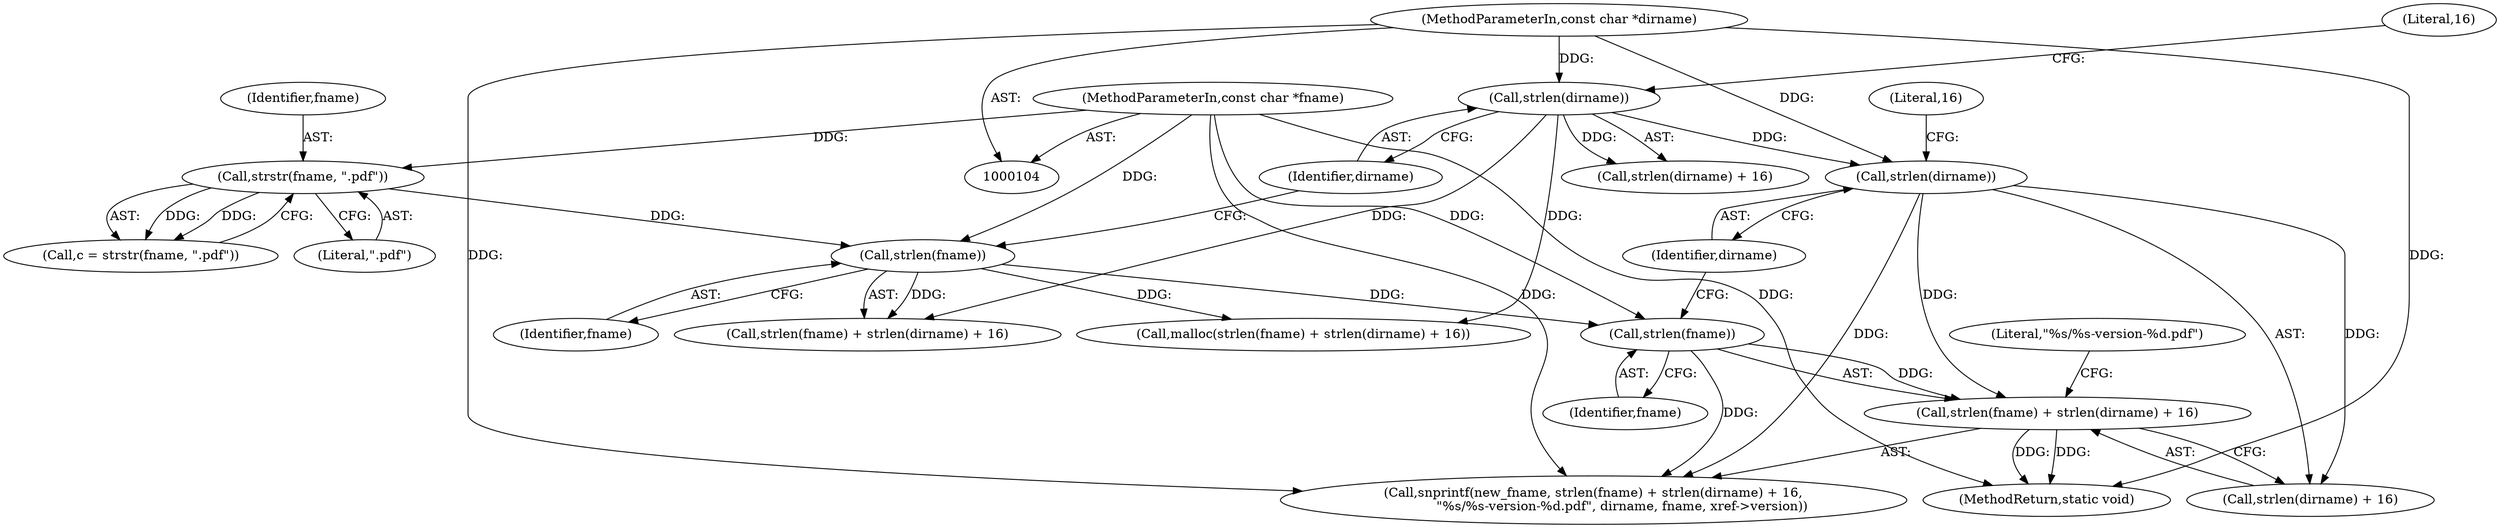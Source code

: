 digraph "1_pdfresurrect_0c4120fffa3dffe97b95c486a120eded82afe8a6_0@API" {
"1000141" [label="(Call,strlen(fname) + strlen(dirname) + 16)"];
"1000142" [label="(Call,strlen(fname))"];
"1000133" [label="(Call,strlen(fname))"];
"1000122" [label="(Call,strstr(fname, \".pdf\"))"];
"1000106" [label="(MethodParameterIn,const char *fname)"];
"1000145" [label="(Call,strlen(dirname))"];
"1000136" [label="(Call,strlen(dirname))"];
"1000107" [label="(MethodParameterIn,const char *dirname)"];
"1000131" [label="(Call,malloc(strlen(fname) + strlen(dirname) + 16))"];
"1000124" [label="(Literal,\".pdf\")"];
"1000107" [label="(MethodParameterIn,const char *dirname)"];
"1000141" [label="(Call,strlen(fname) + strlen(dirname) + 16)"];
"1000138" [label="(Literal,16)"];
"1000142" [label="(Call,strlen(fname))"];
"1000106" [label="(MethodParameterIn,const char *fname)"];
"1000134" [label="(Identifier,fname)"];
"1000133" [label="(Call,strlen(fname))"];
"1000135" [label="(Call,strlen(dirname) + 16)"];
"1000203" [label="(MethodReturn,static void)"];
"1000147" [label="(Literal,16)"];
"1000122" [label="(Call,strstr(fname, \".pdf\"))"];
"1000123" [label="(Identifier,fname)"];
"1000145" [label="(Call,strlen(dirname))"];
"1000148" [label="(Literal,\"%s/%s-version-%d.pdf\")"];
"1000144" [label="(Call,strlen(dirname) + 16)"];
"1000139" [label="(Call,snprintf(new_fname, strlen(fname) + strlen(dirname) + 16,\n              \"%s/%s-version-%d.pdf\", dirname, fname, xref->version))"];
"1000146" [label="(Identifier,dirname)"];
"1000132" [label="(Call,strlen(fname) + strlen(dirname) + 16)"];
"1000137" [label="(Identifier,dirname)"];
"1000136" [label="(Call,strlen(dirname))"];
"1000143" [label="(Identifier,fname)"];
"1000120" [label="(Call,c = strstr(fname, \".pdf\"))"];
"1000141" -> "1000139"  [label="AST: "];
"1000141" -> "1000144"  [label="CFG: "];
"1000142" -> "1000141"  [label="AST: "];
"1000144" -> "1000141"  [label="AST: "];
"1000148" -> "1000141"  [label="CFG: "];
"1000141" -> "1000203"  [label="DDG: "];
"1000141" -> "1000203"  [label="DDG: "];
"1000142" -> "1000141"  [label="DDG: "];
"1000145" -> "1000141"  [label="DDG: "];
"1000142" -> "1000143"  [label="CFG: "];
"1000143" -> "1000142"  [label="AST: "];
"1000146" -> "1000142"  [label="CFG: "];
"1000142" -> "1000139"  [label="DDG: "];
"1000133" -> "1000142"  [label="DDG: "];
"1000106" -> "1000142"  [label="DDG: "];
"1000133" -> "1000132"  [label="AST: "];
"1000133" -> "1000134"  [label="CFG: "];
"1000134" -> "1000133"  [label="AST: "];
"1000137" -> "1000133"  [label="CFG: "];
"1000133" -> "1000131"  [label="DDG: "];
"1000133" -> "1000132"  [label="DDG: "];
"1000122" -> "1000133"  [label="DDG: "];
"1000106" -> "1000133"  [label="DDG: "];
"1000122" -> "1000120"  [label="AST: "];
"1000122" -> "1000124"  [label="CFG: "];
"1000123" -> "1000122"  [label="AST: "];
"1000124" -> "1000122"  [label="AST: "];
"1000120" -> "1000122"  [label="CFG: "];
"1000122" -> "1000120"  [label="DDG: "];
"1000122" -> "1000120"  [label="DDG: "];
"1000106" -> "1000122"  [label="DDG: "];
"1000106" -> "1000104"  [label="AST: "];
"1000106" -> "1000203"  [label="DDG: "];
"1000106" -> "1000139"  [label="DDG: "];
"1000145" -> "1000144"  [label="AST: "];
"1000145" -> "1000146"  [label="CFG: "];
"1000146" -> "1000145"  [label="AST: "];
"1000147" -> "1000145"  [label="CFG: "];
"1000145" -> "1000139"  [label="DDG: "];
"1000145" -> "1000144"  [label="DDG: "];
"1000136" -> "1000145"  [label="DDG: "];
"1000107" -> "1000145"  [label="DDG: "];
"1000136" -> "1000135"  [label="AST: "];
"1000136" -> "1000137"  [label="CFG: "];
"1000137" -> "1000136"  [label="AST: "];
"1000138" -> "1000136"  [label="CFG: "];
"1000136" -> "1000131"  [label="DDG: "];
"1000136" -> "1000132"  [label="DDG: "];
"1000136" -> "1000135"  [label="DDG: "];
"1000107" -> "1000136"  [label="DDG: "];
"1000107" -> "1000104"  [label="AST: "];
"1000107" -> "1000203"  [label="DDG: "];
"1000107" -> "1000139"  [label="DDG: "];
}
